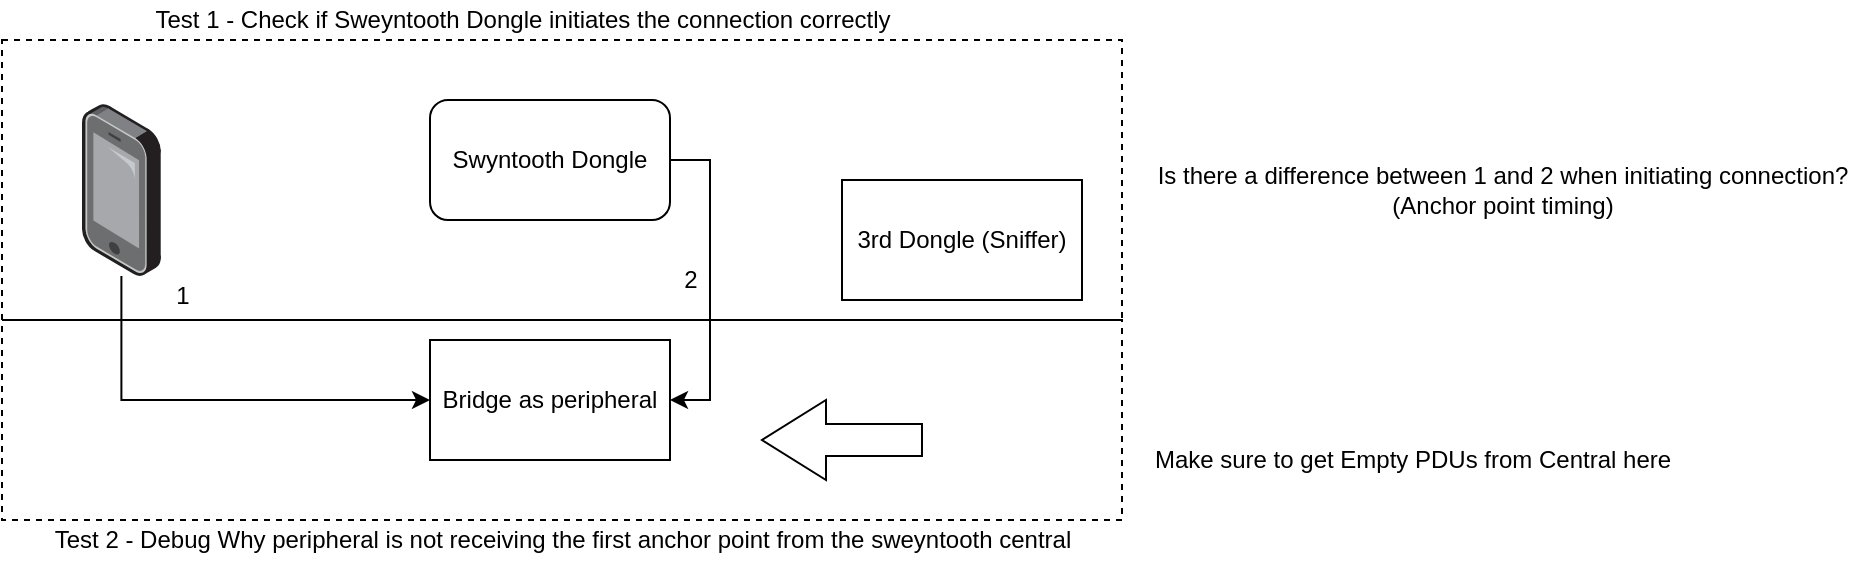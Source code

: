 <mxfile version="14.9.6" type="device"><diagram id="5gQH7i1ivsM1jwPkbVBu" name="Page-1"><mxGraphModel dx="865" dy="497" grid="1" gridSize="10" guides="1" tooltips="1" connect="1" arrows="1" fold="1" page="1" pageScale="1" pageWidth="827" pageHeight="1169" math="0" shadow="0"><root><mxCell id="0"/><mxCell id="1" parent="0"/><mxCell id="az7pbNtc94-A1E5iaJZM-15" value="" style="whiteSpace=wrap;html=1;dashed=1;fillColor=none;" vertex="1" parent="1"><mxGeometry x="80" y="330" width="560" height="100" as="geometry"/></mxCell><mxCell id="az7pbNtc94-A1E5iaJZM-7" value="" style="whiteSpace=wrap;html=1;dashed=1;fillColor=none;" vertex="1" parent="1"><mxGeometry x="80" y="190" width="560" height="140" as="geometry"/></mxCell><mxCell id="az7pbNtc94-A1E5iaJZM-4" style="edgeStyle=orthogonalEdgeStyle;rounded=0;orthogonalLoop=1;jettySize=auto;html=1;exitX=1;exitY=0.5;exitDx=0;exitDy=0;entryX=1;entryY=0.5;entryDx=0;entryDy=0;" edge="1" parent="1" source="az7pbNtc94-A1E5iaJZM-1" target="az7pbNtc94-A1E5iaJZM-2"><mxGeometry relative="1" as="geometry"/></mxCell><mxCell id="az7pbNtc94-A1E5iaJZM-1" value="Swyntooth Dongle" style="rounded=1;whiteSpace=wrap;html=1;" vertex="1" parent="1"><mxGeometry x="294" y="220" width="120" height="60" as="geometry"/></mxCell><mxCell id="az7pbNtc94-A1E5iaJZM-2" value="Bridge as peripheral" style="whiteSpace=wrap;html=1;" vertex="1" parent="1"><mxGeometry x="294" y="340" width="120" height="60" as="geometry"/></mxCell><mxCell id="az7pbNtc94-A1E5iaJZM-3" value="3rd Dongle (Sniffer)" style="whiteSpace=wrap;html=1;" vertex="1" parent="1"><mxGeometry x="500" y="260" width="120" height="60" as="geometry"/></mxCell><mxCell id="az7pbNtc94-A1E5iaJZM-5" value="" style="shape=singleArrow;whiteSpace=wrap;html=1;arrowWidth=0.4;arrowSize=0.4;flipH=1;" vertex="1" parent="1"><mxGeometry x="460" y="370" width="80" height="40" as="geometry"/></mxCell><mxCell id="az7pbNtc94-A1E5iaJZM-6" value="Make sure to get Empty PDUs from Central here" style="text;html=1;align=center;verticalAlign=middle;resizable=0;points=[];autosize=1;strokeColor=none;" vertex="1" parent="1"><mxGeometry x="650" y="390" width="270" height="20" as="geometry"/></mxCell><mxCell id="az7pbNtc94-A1E5iaJZM-9" style="edgeStyle=orthogonalEdgeStyle;rounded=0;orthogonalLoop=1;jettySize=auto;html=1;entryX=0;entryY=0.5;entryDx=0;entryDy=0;" edge="1" parent="1" source="az7pbNtc94-A1E5iaJZM-8" target="az7pbNtc94-A1E5iaJZM-2"><mxGeometry relative="1" as="geometry"><Array as="points"><mxPoint x="140" y="370"/></Array></mxGeometry></mxCell><mxCell id="az7pbNtc94-A1E5iaJZM-8" value="" style="points=[];aspect=fixed;html=1;align=center;shadow=0;dashed=0;image;image=img/lib/allied_telesis/computer_and_terminals/Smartphone.svg;fillColor=none;" vertex="1" parent="1"><mxGeometry x="120" y="222" width="39.42" height="86" as="geometry"/></mxCell><mxCell id="az7pbNtc94-A1E5iaJZM-10" value="Is there a difference between 1 and 2 when initiating connection?&lt;br&gt;(Anchor point timing)" style="text;html=1;align=center;verticalAlign=middle;resizable=0;points=[];autosize=1;strokeColor=none;" vertex="1" parent="1"><mxGeometry x="650" y="250" width="360" height="30" as="geometry"/></mxCell><mxCell id="az7pbNtc94-A1E5iaJZM-11" value="1" style="text;html=1;align=center;verticalAlign=middle;resizable=0;points=[];autosize=1;strokeColor=none;" vertex="1" parent="1"><mxGeometry x="160" y="308" width="20" height="20" as="geometry"/></mxCell><mxCell id="az7pbNtc94-A1E5iaJZM-13" value="2" style="text;html=1;align=center;verticalAlign=middle;resizable=0;points=[];autosize=1;strokeColor=none;" vertex="1" parent="1"><mxGeometry x="414" y="300" width="20" height="20" as="geometry"/></mxCell><mxCell id="az7pbNtc94-A1E5iaJZM-14" value="Test 1 - Check if Sweyntooth Dongle initiates the connection correctly" style="text;html=1;align=center;verticalAlign=middle;resizable=0;points=[];autosize=1;strokeColor=none;" vertex="1" parent="1"><mxGeometry x="150" y="170" width="380" height="20" as="geometry"/></mxCell><mxCell id="az7pbNtc94-A1E5iaJZM-16" value="Test 2 - Debug Why peripheral is not receiving the first anchor point from the sweyntooth central" style="text;html=1;align=center;verticalAlign=middle;resizable=0;points=[];autosize=1;strokeColor=none;" vertex="1" parent="1"><mxGeometry x="100" y="430" width="520" height="20" as="geometry"/></mxCell></root></mxGraphModel></diagram></mxfile>